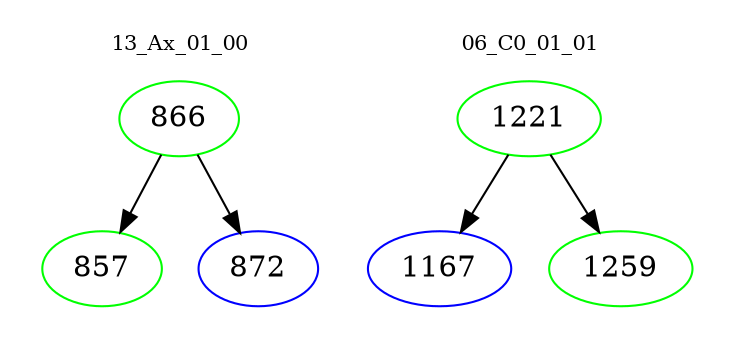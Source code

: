 digraph{
subgraph cluster_0 {
color = white
label = "13_Ax_01_00";
fontsize=10;
T0_866 [label="866", color="green"]
T0_866 -> T0_857 [color="black"]
T0_857 [label="857", color="green"]
T0_866 -> T0_872 [color="black"]
T0_872 [label="872", color="blue"]
}
subgraph cluster_1 {
color = white
label = "06_C0_01_01";
fontsize=10;
T1_1221 [label="1221", color="green"]
T1_1221 -> T1_1167 [color="black"]
T1_1167 [label="1167", color="blue"]
T1_1221 -> T1_1259 [color="black"]
T1_1259 [label="1259", color="green"]
}
}
